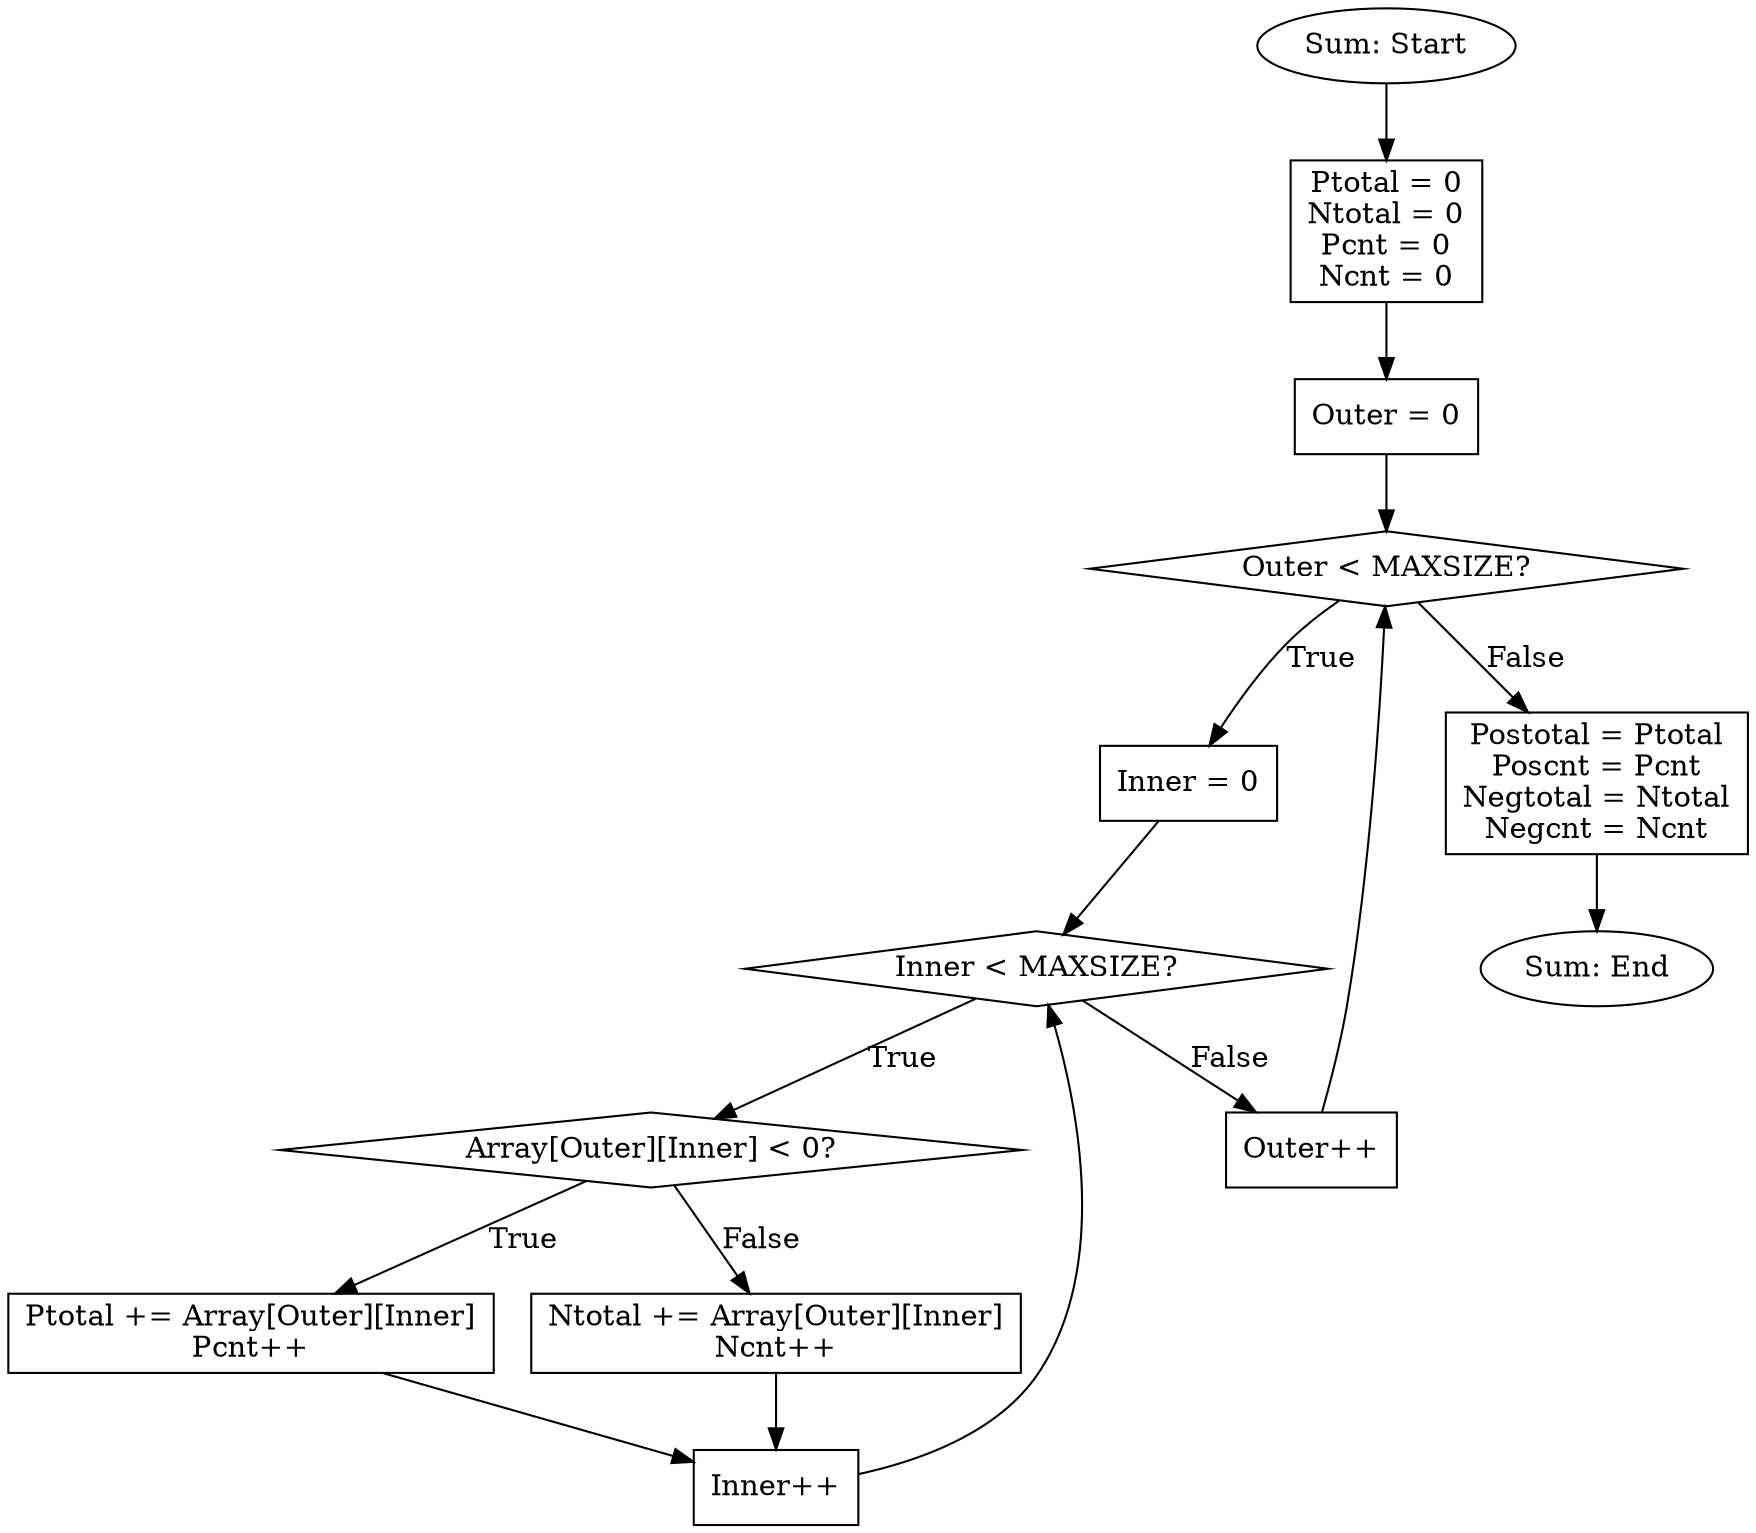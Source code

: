 digraph Sum {
      rankdir=TB;
      node [shape=box];
      start [label="Sum: Start", shape=ellipse];
      end [label="Sum: End", shape=ellipse];
      n1 [label="Ptotal = 0\nNtotal = 0\nPcnt = 0\nNcnt = 0"];
      n2 [label="Outer = 0"];
      n3 [label="Outer < MAXSIZE?", shape=diamond];
      n4 [label="Inner = 0"];
      n5 [label="Inner < MAXSIZE?", shape=diamond];
      n6 [label="Array[Outer][Inner] < 0?", shape=diamond];
      n7 [label="Ptotal += Array[Outer][Inner]\nPcnt++"];
      n8 [label="Ntotal += Array[Outer][Inner]\nNcnt++"];
      n9 [label="Inner++"];
      n10 [label="Outer++"];
      n11 [label="Postotal = Ptotal\nPoscnt = Pcnt\nNegtotal = Ntotal\nNegcnt = Ncnt"];
      start -> n1 -> n2 -> n3;
      n3 -> n4 [label="True"];
      n3 -> n11 [label="False"];
      n4 -> n5;
      n5 -> n6 [label="True"];
      n5 -> n10 [label="False"];
      n6 -> n7 [label="True"];
      n6 -> n8 [label="False"];
      n7 -> n9;
      n8 -> n9;
      n9 -> n5;
      n10 -> n3;
      n11 -> end;
  }